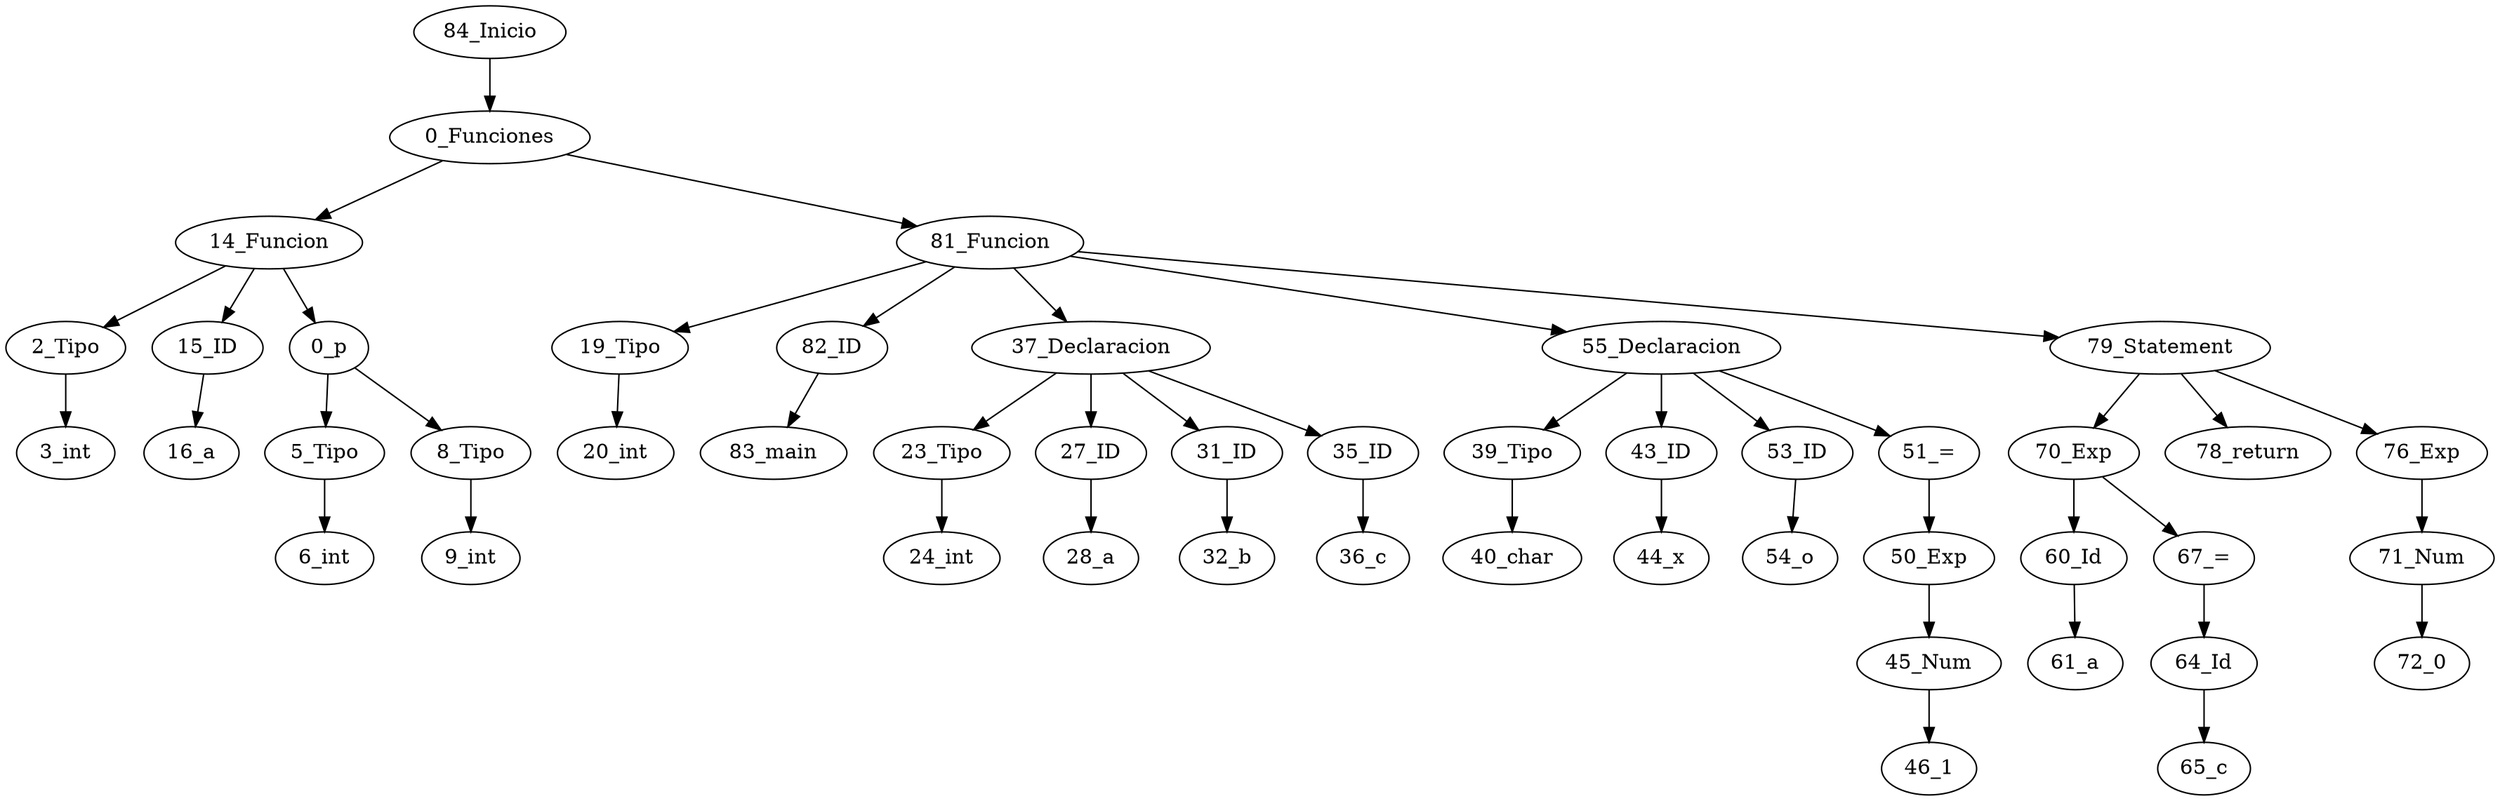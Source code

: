 digraph {
"84_Inicio" -> "0_Funciones";
"0_Funciones" -> "14_Funcion";
"14_Funcion" -> "2_Tipo";
"2_Tipo" -> "3_int";
"14_Funcion" -> "15_ID";
"15_ID" -> "16_a";
"14_Funcion" -> "0_p";
"0_p" -> "5_Tipo";
"5_Tipo" -> "6_int";
"0_p" -> "8_Tipo";
"8_Tipo" -> "9_int";
"0_Funciones" -> "81_Funcion";
"81_Funcion" -> "19_Tipo";
"19_Tipo" -> "20_int";
"81_Funcion" -> "82_ID";
"82_ID" -> "83_main";
"81_Funcion" -> "37_Declaracion";
"37_Declaracion" -> "23_Tipo";
"23_Tipo" -> "24_int";
"37_Declaracion" -> "27_ID";
"27_ID" -> "28_a";
"37_Declaracion" -> "31_ID";
"31_ID" -> "32_b";
"37_Declaracion" -> "35_ID";
"35_ID" -> "36_c";
"81_Funcion" -> "55_Declaracion";
"55_Declaracion" -> "39_Tipo";
"39_Tipo" -> "40_char";
"55_Declaracion" -> "43_ID";
"43_ID" -> "44_x";
"55_Declaracion" -> "53_ID";
"53_ID" -> "54_o";
"55_Declaracion" -> "51_=";
"51_=" -> "50_Exp";
"50_Exp" -> "45_Num";
"45_Num" -> "46_1";
"81_Funcion" -> "79_Statement";
"79_Statement" -> "70_Exp";
"70_Exp" -> "60_Id";
"60_Id" -> "61_a";
"70_Exp" -> "67_=";
"67_=" -> "64_Id";
"64_Id" -> "65_c";
"79_Statement" -> "78_return";
"79_Statement" -> "76_Exp";
"76_Exp" -> "71_Num";
"71_Num" -> "72_0";
}